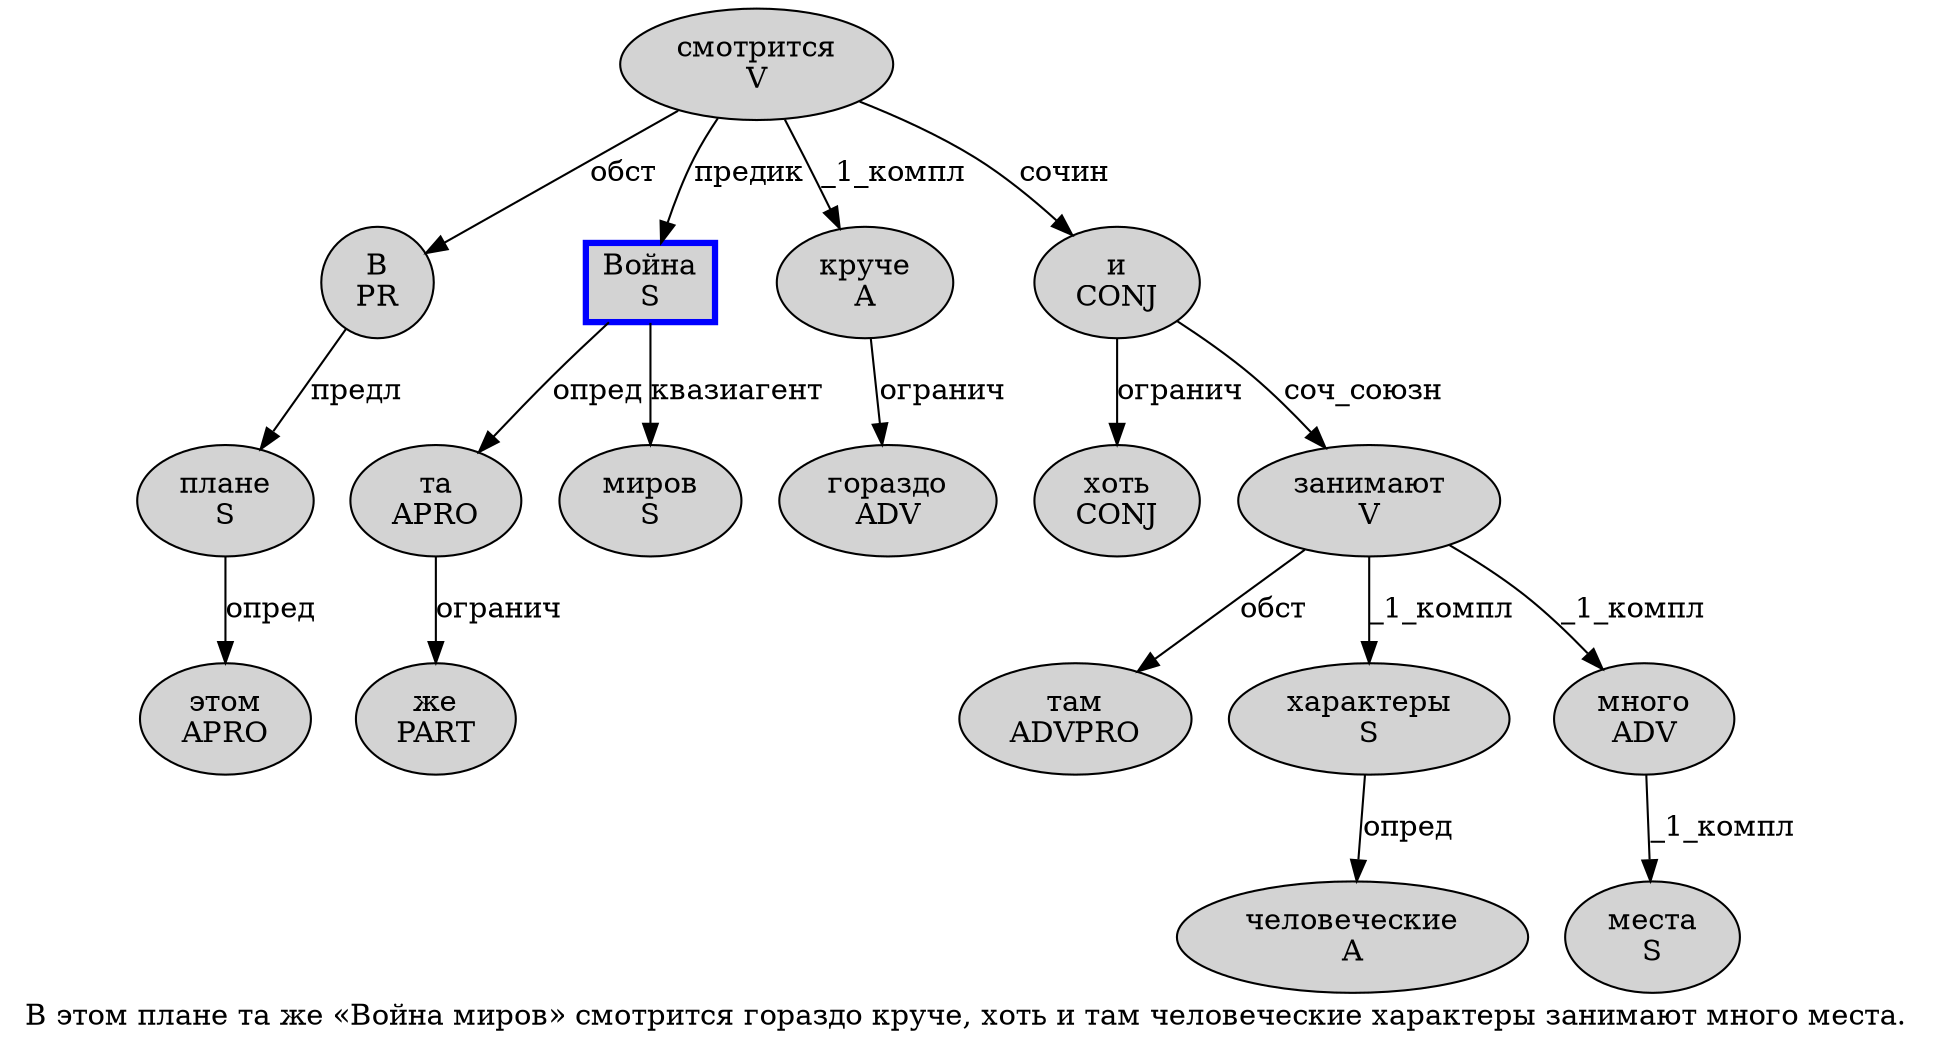 digraph SENTENCE_4546 {
	graph [label="В этом плане та же «Война миров» смотрится гораздо круче, хоть и там человеческие характеры занимают много места."]
	node [style=filled]
		0 [label="В
PR" color="" fillcolor=lightgray penwidth=1 shape=ellipse]
		1 [label="этом
APRO" color="" fillcolor=lightgray penwidth=1 shape=ellipse]
		2 [label="плане
S" color="" fillcolor=lightgray penwidth=1 shape=ellipse]
		3 [label="та
APRO" color="" fillcolor=lightgray penwidth=1 shape=ellipse]
		4 [label="же
PART" color="" fillcolor=lightgray penwidth=1 shape=ellipse]
		6 [label="Война
S" color=blue fillcolor=lightgray penwidth=3 shape=box]
		7 [label="миров
S" color="" fillcolor=lightgray penwidth=1 shape=ellipse]
		9 [label="смотрится
V" color="" fillcolor=lightgray penwidth=1 shape=ellipse]
		10 [label="гораздо
ADV" color="" fillcolor=lightgray penwidth=1 shape=ellipse]
		11 [label="круче
A" color="" fillcolor=lightgray penwidth=1 shape=ellipse]
		13 [label="хоть
CONJ" color="" fillcolor=lightgray penwidth=1 shape=ellipse]
		14 [label="и
CONJ" color="" fillcolor=lightgray penwidth=1 shape=ellipse]
		15 [label="там
ADVPRO" color="" fillcolor=lightgray penwidth=1 shape=ellipse]
		16 [label="человеческие
A" color="" fillcolor=lightgray penwidth=1 shape=ellipse]
		17 [label="характеры
S" color="" fillcolor=lightgray penwidth=1 shape=ellipse]
		18 [label="занимают
V" color="" fillcolor=lightgray penwidth=1 shape=ellipse]
		19 [label="много
ADV" color="" fillcolor=lightgray penwidth=1 shape=ellipse]
		20 [label="места
S" color="" fillcolor=lightgray penwidth=1 shape=ellipse]
			17 -> 16 [label="опред"]
			2 -> 1 [label="опред"]
			9 -> 0 [label="обст"]
			9 -> 6 [label="предик"]
			9 -> 11 [label="_1_компл"]
			9 -> 14 [label="сочин"]
			18 -> 15 [label="обст"]
			18 -> 17 [label="_1_компл"]
			18 -> 19 [label="_1_компл"]
			14 -> 13 [label="огранич"]
			14 -> 18 [label="соч_союзн"]
			11 -> 10 [label="огранич"]
			0 -> 2 [label="предл"]
			3 -> 4 [label="огранич"]
			6 -> 3 [label="опред"]
			6 -> 7 [label="квазиагент"]
			19 -> 20 [label="_1_компл"]
}